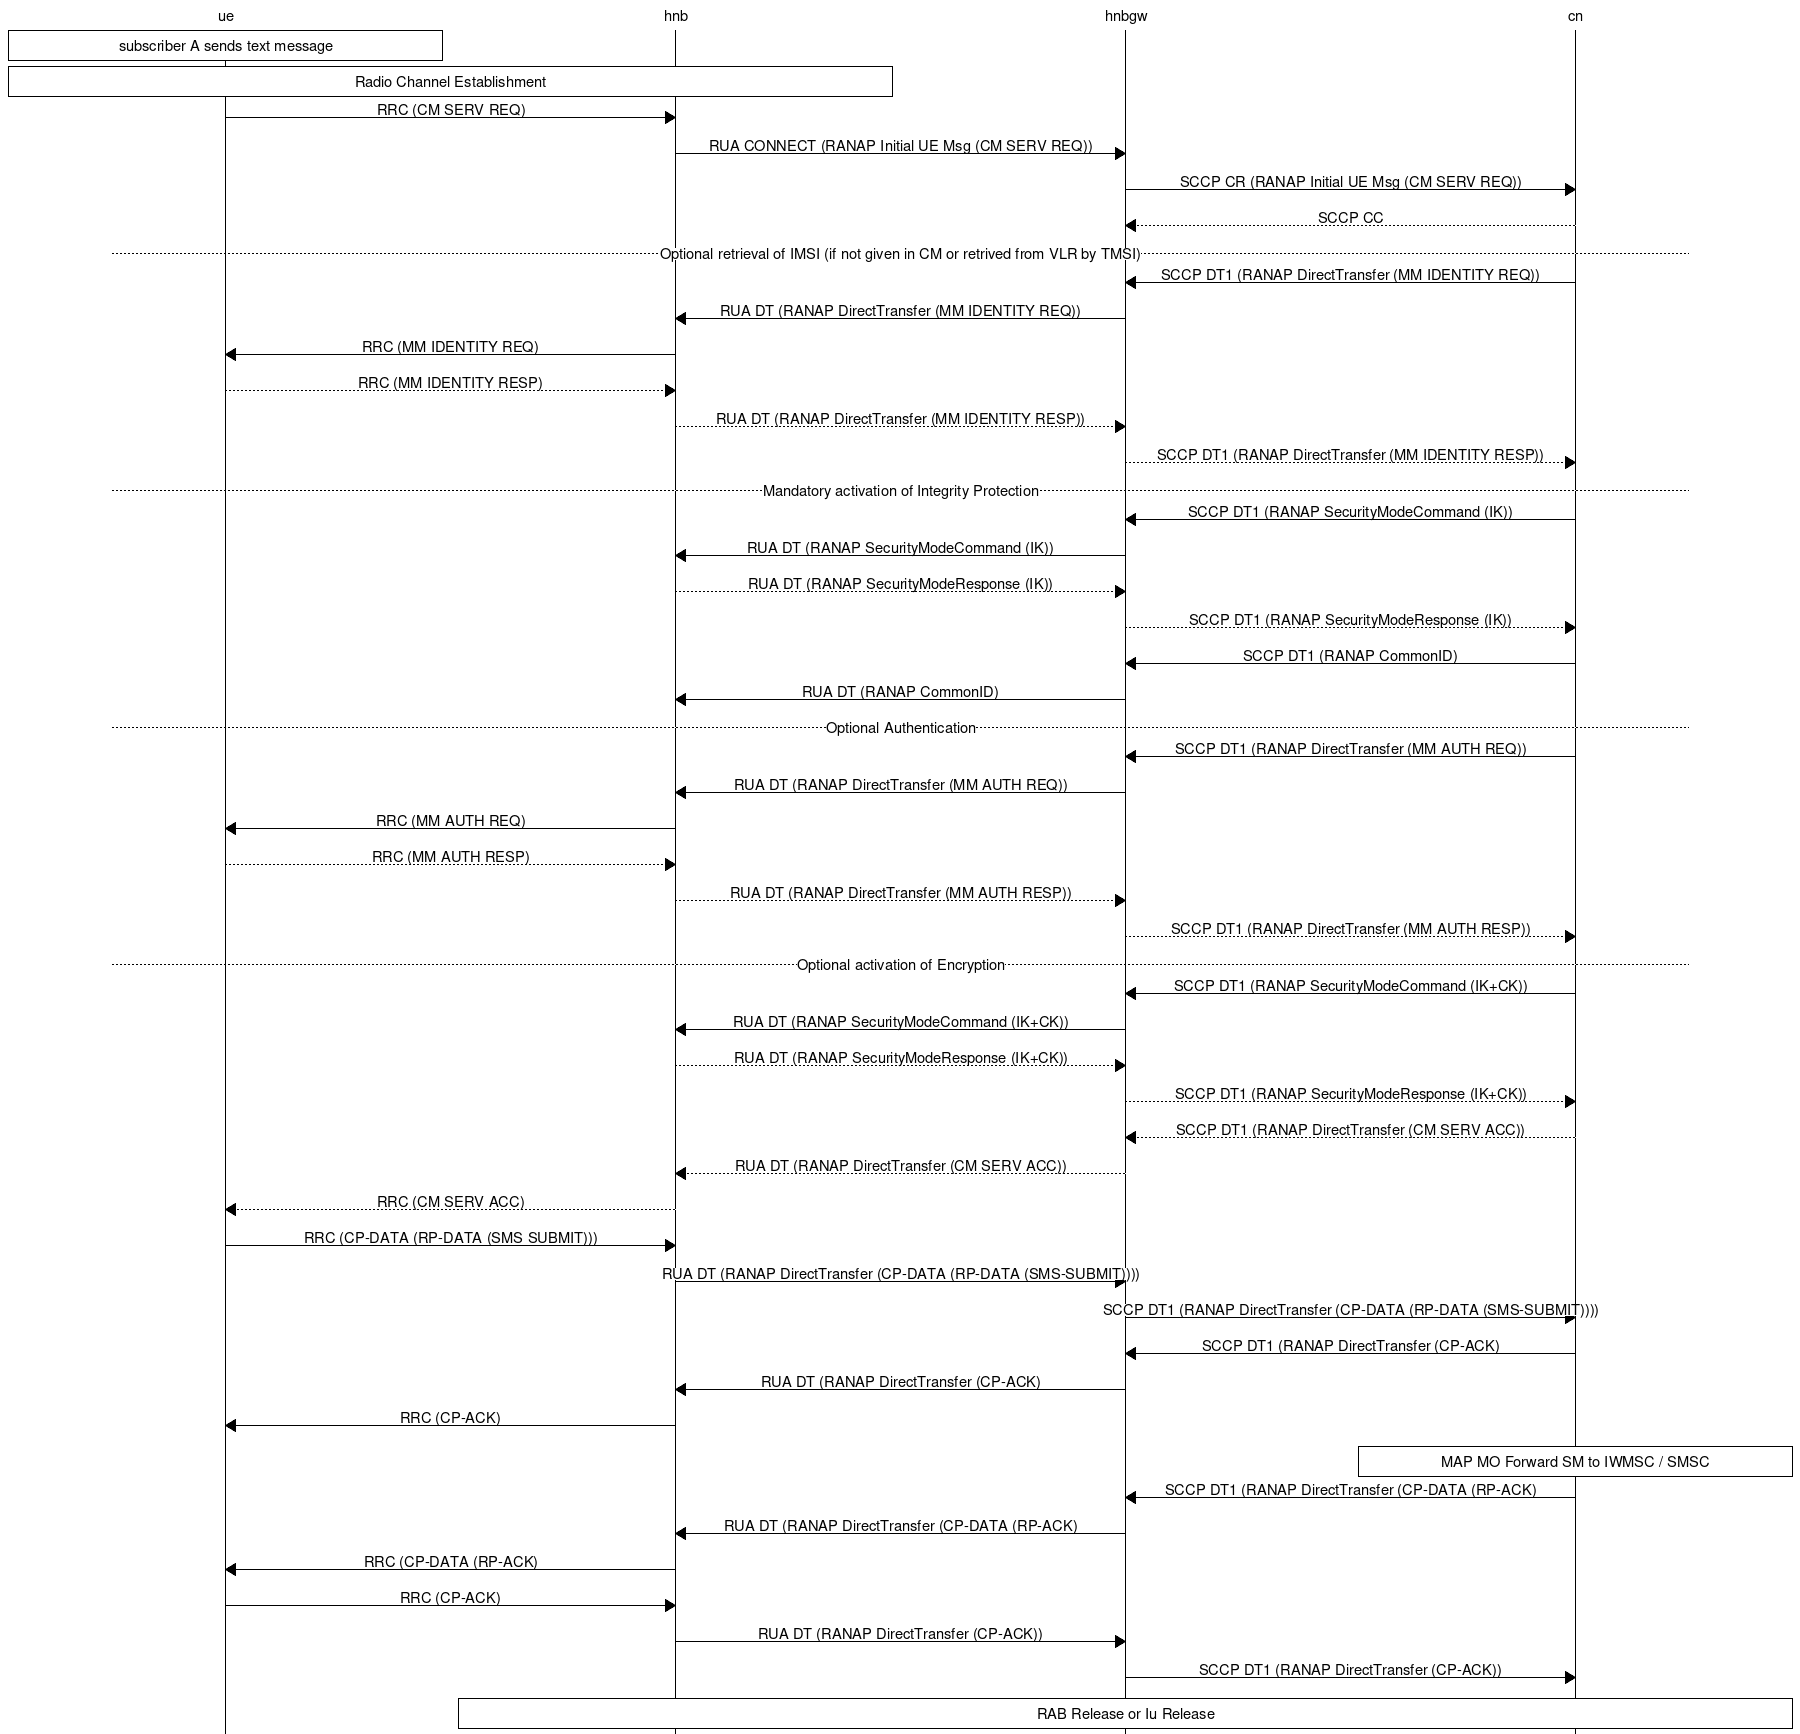 msc {
	hscale = "3";
	ue,hnb,hnbgw,cn;

	ue box ue	[ label = "subscriber A sends text message" ];

	ue box hnb	[ label = "Radio Channel Establishment" ];
	ue => hnb 	[ label = "RRC (CM SERV REQ)" ] ;
	hnb => hnbgw 	[ label = "RUA CONNECT (RANAP Initial UE Msg (CM SERV REQ))" ];
	hnbgw => cn	[ label = "SCCP CR (RANAP Initial UE Msg (CM SERV REQ))" ];
	cn >> hnbgw	[ label = "SCCP CC" ];

	---		[ label = "Optional retrieval of IMSI (if not given in CM or retrived from VLR by TMSI)" ];
	cn => hnbgw	[ label = "SCCP DT1 (RANAP DirectTransfer (MM IDENTITY REQ))" ];
	hnbgw => hnb	[ label = "RUA DT (RANAP DirectTransfer (MM IDENTITY REQ))" ];
	hnb => ue	[ label = "RRC (MM IDENTITY REQ)" ];
	ue >> hnb	[ label = "RRC (MM IDENTITY RESP)" ];
	hnb >> hnbgw	[ label = "RUA DT (RANAP DirectTransfer (MM IDENTITY RESP))" ];
	hnbgw >> cn	[ label = "SCCP DT1 (RANAP DirectTransfer (MM IDENTITY RESP))" ];

	---		[ label = "Mandatory activation of Integrity Protection" ];
	cn => hnbgw	[ label = "SCCP DT1 (RANAP SecurityModeCommand (IK))" ];
	hnbgw => hnb	[ label = "RUA DT (RANAP SecurityModeCommand (IK))" ];
	hnb >> hnbgw	[ label = "RUA DT (RANAP SecurityModeResponse (IK))" ];
	hnbgw >> cn	[ label = "SCCP DT1 (RANAP SecurityModeResponse (IK))" ];

	cn => hnbgw	[ label = "SCCP DT1 (RANAP CommonID)" ];
	hnbgw => hnb	[ label = "RUA DT (RANAP CommonID)" ];

	---		[ label = "Optional Authentication" ];
	cn => hnbgw	[ label = "SCCP DT1 (RANAP DirectTransfer (MM AUTH REQ))" ];
	hnbgw => hnb	[ label = "RUA DT (RANAP DirectTransfer (MM AUTH REQ))" ];
	hnb => ue	[ label = "RRC (MM AUTH REQ)" ];
	ue >> hnb	[ label = "RRC (MM AUTH RESP)" ];
	hnb >> hnbgw	[ label = "RUA DT (RANAP DirectTransfer (MM AUTH RESP))" ];
	hnbgw >> cn	[ label = "SCCP DT1 (RANAP DirectTransfer (MM AUTH RESP))" ];

	---		[ label = "Optional activation of Encryption" ];
	cn => hnbgw	[ label = "SCCP DT1 (RANAP SecurityModeCommand (IK+CK))" ];
	hnbgw => hnb	[ label = "RUA DT (RANAP SecurityModeCommand (IK+CK))" ];
	hnb >> hnbgw	[ label = "RUA DT (RANAP SecurityModeResponse (IK+CK))" ];
	hnbgw >> cn	[ label = "SCCP DT1 (RANAP SecurityModeResponse (IK+CK))" ];

	cn >> hnbgw	[ label = "SCCP DT1 (RANAP DirectTransfer (CM SERV ACC))" ];
	hnbgw >> hnb	[ label = "RUA DT (RANAP DirectTransfer (CM SERV ACC))" ];
	hnb >> ue	[ label = "RRC (CM SERV ACC)" ];

	ue => hnb	[ label = "RRC (CP-DATA (RP-DATA (SMS SUBMIT)))" ];
	hnb => hnbgw	[ label = "RUA DT (RANAP DirectTransfer (CP-DATA (RP-DATA (SMS-SUBMIT))))" ];
	hnbgw => cn	[ label = "SCCP DT1 (RANAP DirectTransfer (CP-DATA (RP-DATA (SMS-SUBMIT))))" ];

	cn => hnbgw	[ label = "SCCP DT1 (RANAP DirectTransfer (CP-ACK)" ];
	hnbgw => hnb	[ label = "RUA DT (RANAP DirectTransfer (CP-ACK)" ];
	hnb => ue	[ label = "RRC (CP-ACK)" ];

	cn box cn	[ label = "MAP MO Forward SM to IWMSC / SMSC" ];

	cn => hnbgw	[ label = "SCCP DT1 (RANAP DirectTransfer (CP-DATA (RP-ACK)" ];
	hnbgw => hnb	[ label = "RUA DT (RANAP DirectTransfer (CP-DATA (RP-ACK)" ];
	hnb => ue	[ label = "RRC (CP-DATA (RP-ACK)" ];

	ue => hnb	[ label = "RRC (CP-ACK)" ];
	hnb => hnbgw	[ label = "RUA DT (RANAP DirectTransfer (CP-ACK))" ];
	hnbgw => cn	[ label = "SCCP DT1 (RANAP DirectTransfer (CP-ACK))" ];

	cn box hnb	[ label = "RAB Release or Iu Release" ];
}
